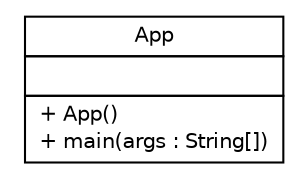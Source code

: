 #!/usr/local/bin/dot
#
# Class diagram 
# Generated by UMLGraph version R5_6-24-gf6e263 (http://www.umlgraph.org/)
#

digraph G {
	edge [fontname="Helvetica",fontsize=10,labelfontname="Helvetica",labelfontsize=10];
	node [fontname="Helvetica",fontsize=10,shape=plaintext];
	nodesep=0.25;
	ranksep=0.5;
	// org.apache.clusterbr.App
	c0 [label=<<table title="org.apache.clusterbr.App" border="0" cellborder="1" cellspacing="0" cellpadding="2" port="p" href="./App.html">
		<tr><td><table border="0" cellspacing="0" cellpadding="1">
<tr><td align="center" balign="center"> App </td></tr>
		</table></td></tr>
		<tr><td><table border="0" cellspacing="0" cellpadding="1">
<tr><td align="left" balign="left">  </td></tr>
		</table></td></tr>
		<tr><td><table border="0" cellspacing="0" cellpadding="1">
<tr><td align="left" balign="left"> + App() </td></tr>
<tr><td align="left" balign="left"> + main(args : String[]) </td></tr>
		</table></td></tr>
		</table>>, URL="./App.html", fontname="Helvetica", fontcolor="black", fontsize=10.0];
}

